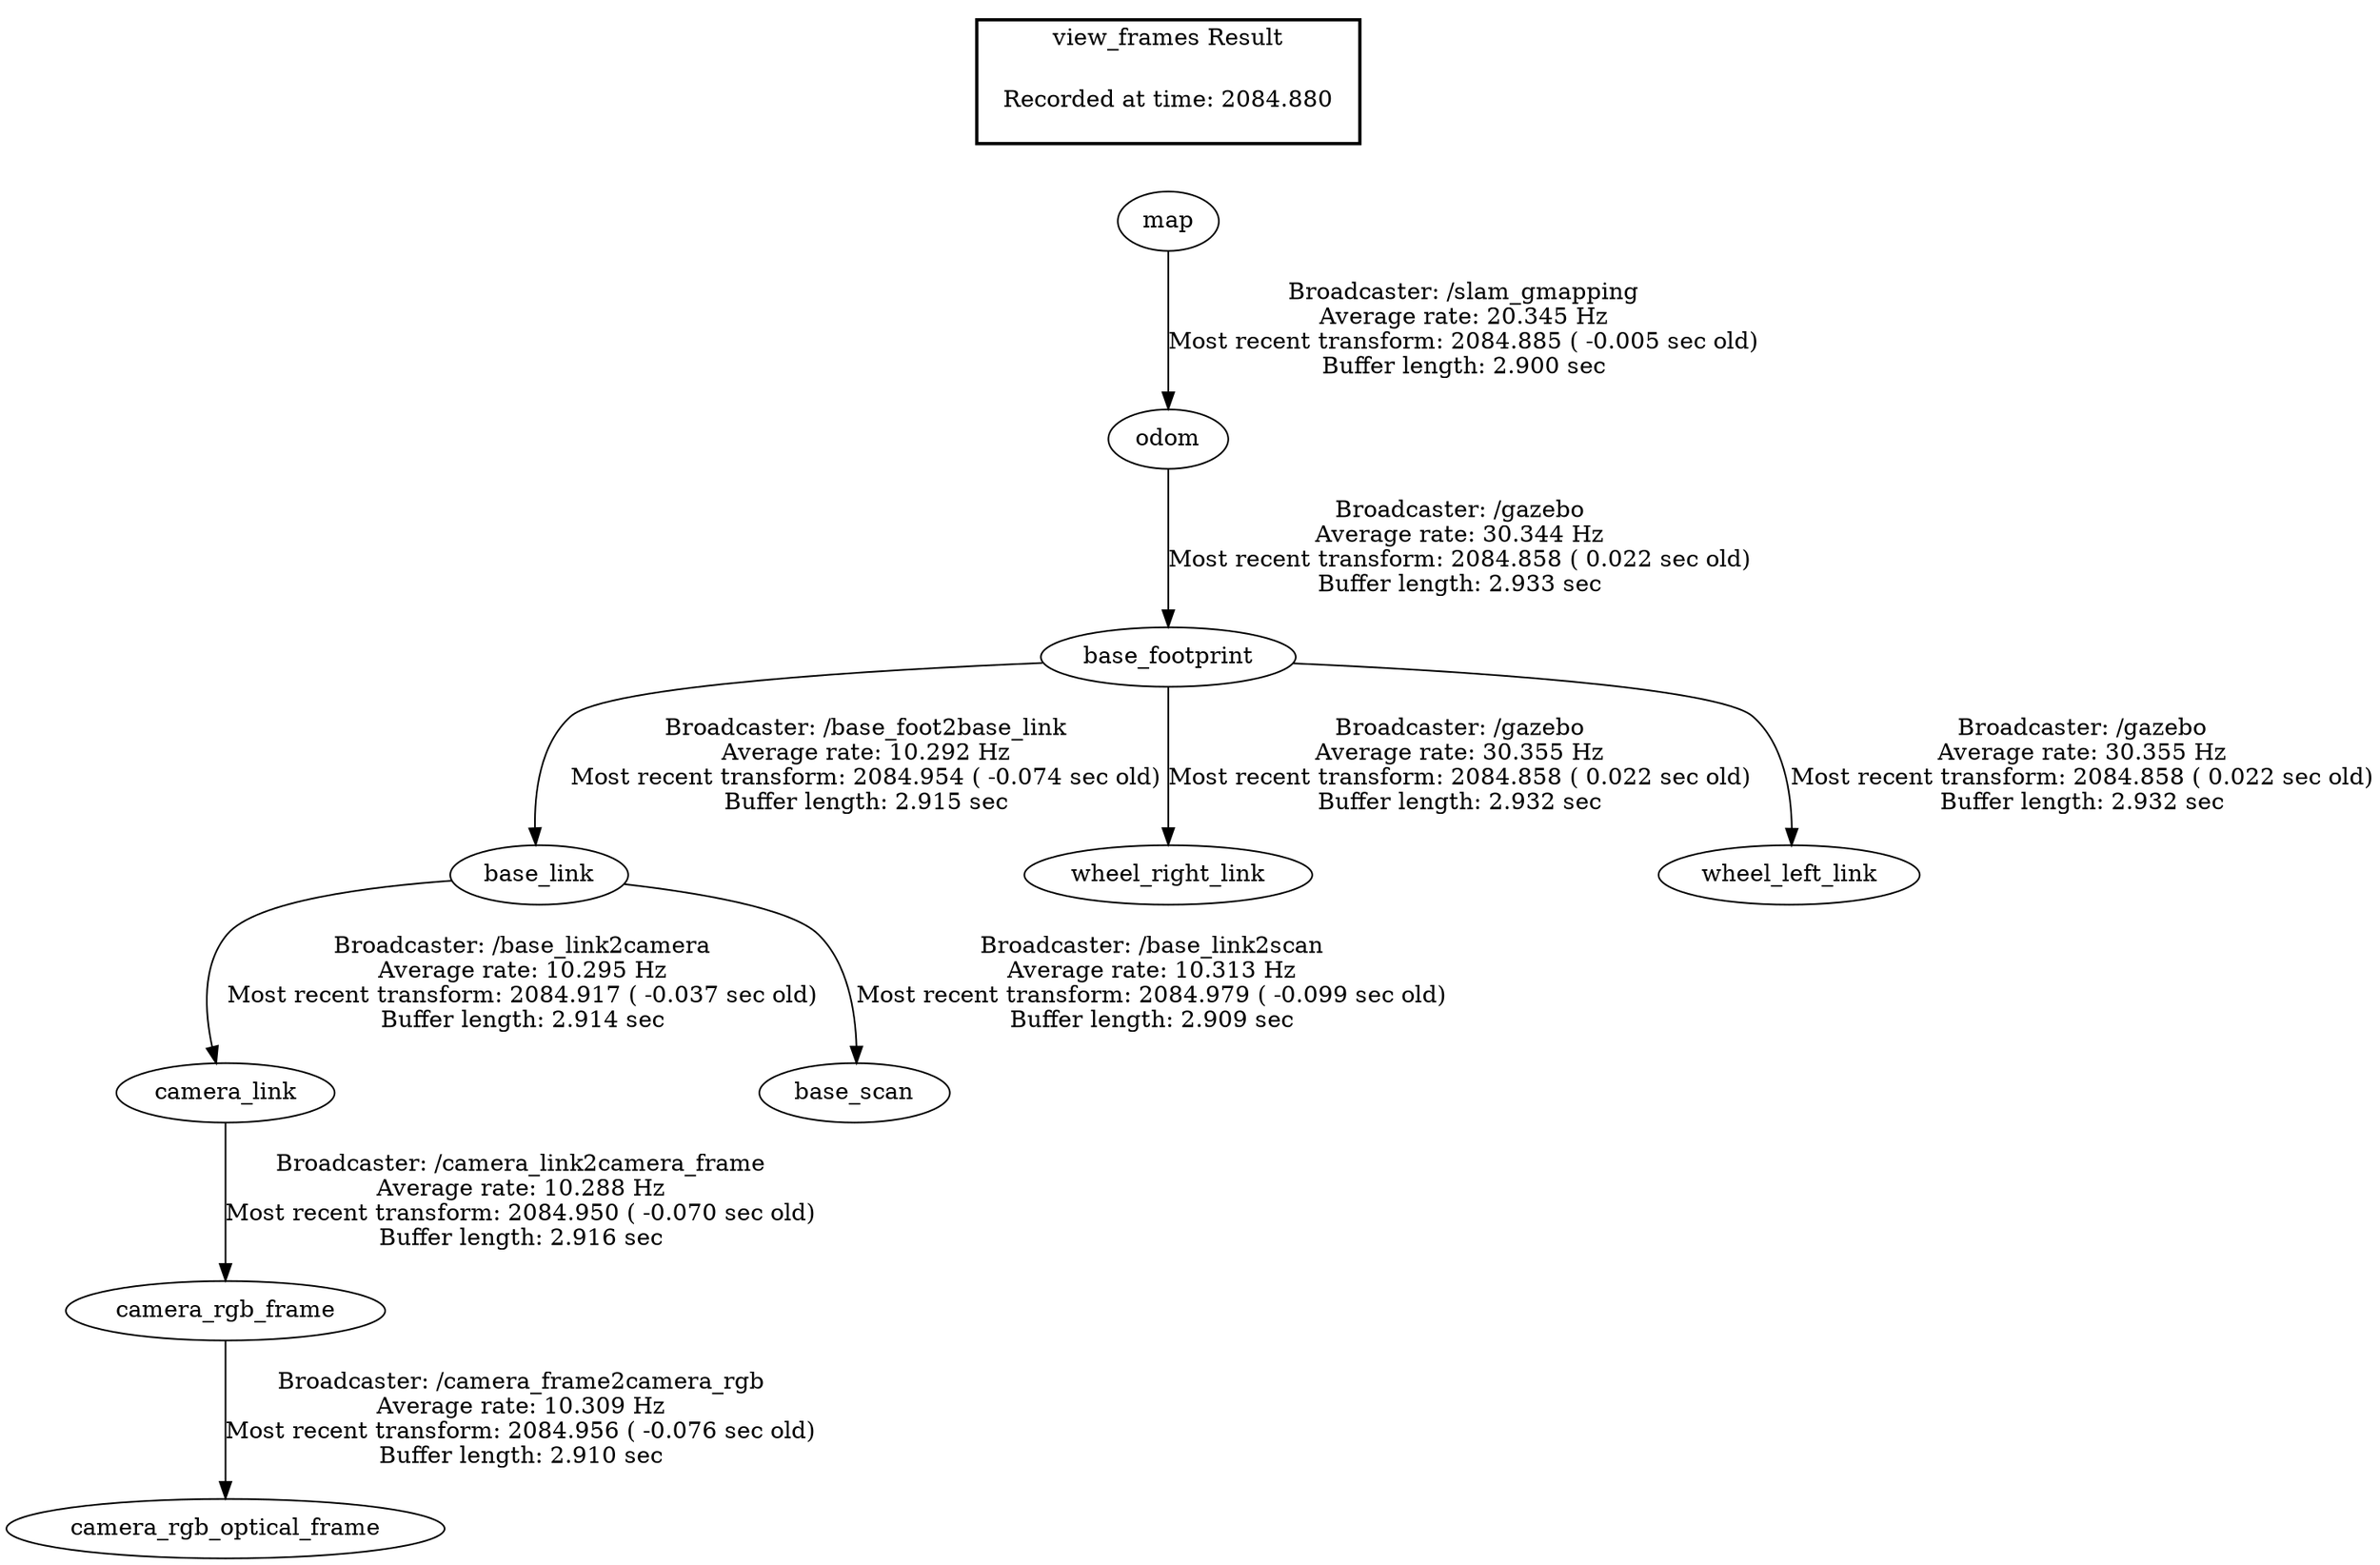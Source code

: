 digraph G {
"base_link" -> "camera_link"[label="Broadcaster: /base_link2camera\nAverage rate: 10.295 Hz\nMost recent transform: 2084.917 ( -0.037 sec old)\nBuffer length: 2.914 sec\n"];
"base_footprint" -> "base_link"[label="Broadcaster: /base_foot2base_link\nAverage rate: 10.292 Hz\nMost recent transform: 2084.954 ( -0.074 sec old)\nBuffer length: 2.915 sec\n"];
"odom" -> "base_footprint"[label="Broadcaster: /gazebo\nAverage rate: 30.344 Hz\nMost recent transform: 2084.858 ( 0.022 sec old)\nBuffer length: 2.933 sec\n"];
"map" -> "odom"[label="Broadcaster: /slam_gmapping\nAverage rate: 20.345 Hz\nMost recent transform: 2084.885 ( -0.005 sec old)\nBuffer length: 2.900 sec\n"];
"base_footprint" -> "wheel_right_link"[label="Broadcaster: /gazebo\nAverage rate: 30.355 Hz\nMost recent transform: 2084.858 ( 0.022 sec old)\nBuffer length: 2.932 sec\n"];
"base_footprint" -> "wheel_left_link"[label="Broadcaster: /gazebo\nAverage rate: 30.355 Hz\nMost recent transform: 2084.858 ( 0.022 sec old)\nBuffer length: 2.932 sec\n"];
"camera_link" -> "camera_rgb_frame"[label="Broadcaster: /camera_link2camera_frame\nAverage rate: 10.288 Hz\nMost recent transform: 2084.950 ( -0.070 sec old)\nBuffer length: 2.916 sec\n"];
"camera_rgb_frame" -> "camera_rgb_optical_frame"[label="Broadcaster: /camera_frame2camera_rgb\nAverage rate: 10.309 Hz\nMost recent transform: 2084.956 ( -0.076 sec old)\nBuffer length: 2.910 sec\n"];
"base_link" -> "base_scan"[label="Broadcaster: /base_link2scan\nAverage rate: 10.313 Hz\nMost recent transform: 2084.979 ( -0.099 sec old)\nBuffer length: 2.909 sec\n"];
edge [style=invis];
 subgraph cluster_legend { style=bold; color=black; label ="view_frames Result";
"Recorded at time: 2084.880"[ shape=plaintext ] ;
 }->"map";
}